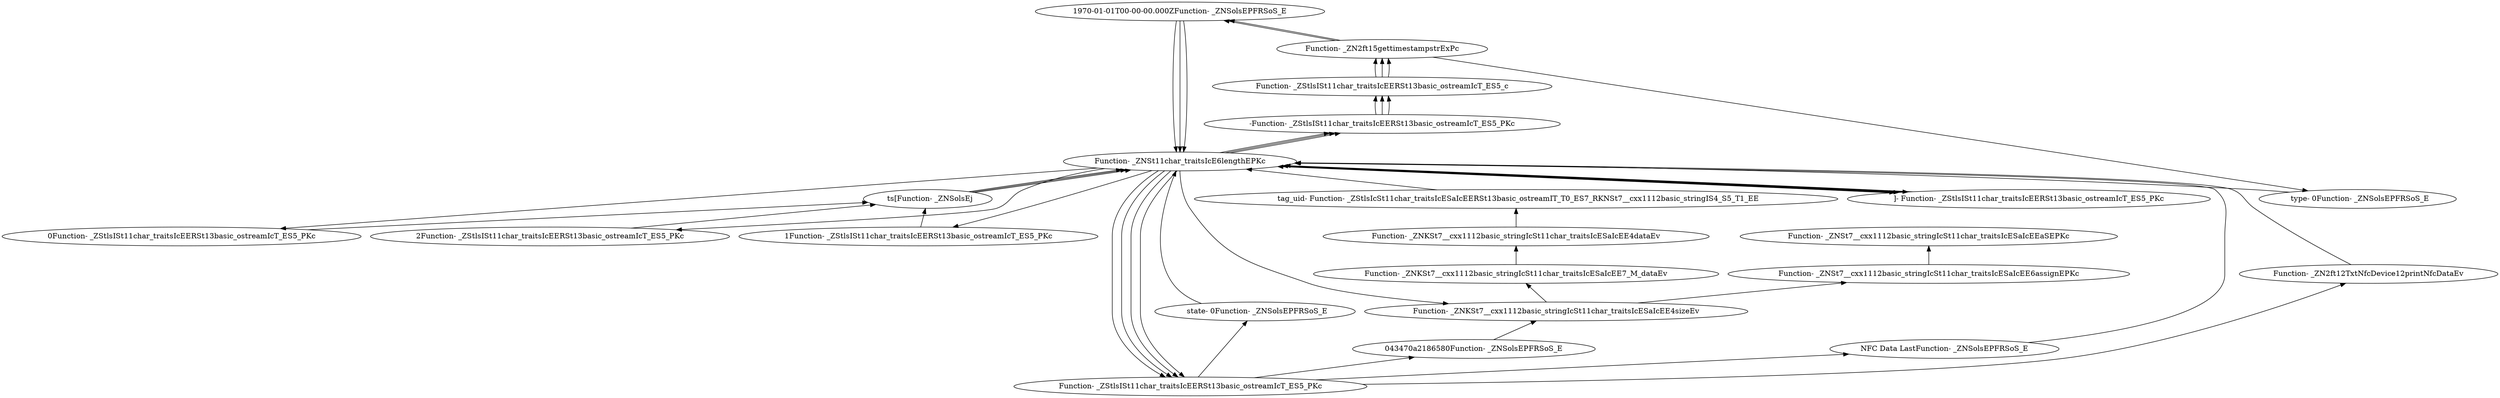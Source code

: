 digraph {
	"1970-01-01T00-00-00.000ZFunction- _ZNSolsEPFRSoS_E"
	"Function- _ZNSt11char_traitsIcE6lengthEPKc"
	"Function- _ZNSt11char_traitsIcE6lengthEPKc" -> "1970-01-01T00-00-00.000ZFunction- _ZNSolsEPFRSoS_E" [dir=back]
	"]- Function- _ZStlsISt11char_traitsIcEERSt13basic_ostreamIcT_ES5_PKc"
	"]- Function- _ZStlsISt11char_traitsIcEERSt13basic_ostreamIcT_ES5_PKc" -> "Function- _ZNSt11char_traitsIcE6lengthEPKc" [dir=back]
	"Function- _ZNSt11char_traitsIcE6lengthEPKc"
	"Function- _ZNSt11char_traitsIcE6lengthEPKc" -> "]- Function- _ZStlsISt11char_traitsIcEERSt13basic_ostreamIcT_ES5_PKc" [dir=back]
	"2Function- _ZStlsISt11char_traitsIcEERSt13basic_ostreamIcT_ES5_PKc"
	"2Function- _ZStlsISt11char_traitsIcEERSt13basic_ostreamIcT_ES5_PKc" -> "Function- _ZNSt11char_traitsIcE6lengthEPKc" [dir=back]
	"  ts[Function- _ZNSolsEj"
	"  ts[Function- _ZNSolsEj" -> "2Function- _ZStlsISt11char_traitsIcEERSt13basic_ostreamIcT_ES5_PKc" [dir=back]
	"Function- _ZNSt11char_traitsIcE6lengthEPKc"
	"Function- _ZNSt11char_traitsIcE6lengthEPKc" -> "  ts[Function- _ZNSolsEj" [dir=back]
	"-Function- _ZStlsISt11char_traitsIcEERSt13basic_ostreamIcT_ES5_PKc"
	"-Function- _ZStlsISt11char_traitsIcEERSt13basic_ostreamIcT_ES5_PKc" -> "Function- _ZNSt11char_traitsIcE6lengthEPKc" [dir=back]
	"Function- _ZStlsISt11char_traitsIcEERSt13basic_ostreamIcT_ES5_c"
	"Function- _ZStlsISt11char_traitsIcEERSt13basic_ostreamIcT_ES5_c" -> "-Function- _ZStlsISt11char_traitsIcEERSt13basic_ostreamIcT_ES5_PKc" [dir=back]
	"Function- _ZN2ft15gettimestampstrExPc"
	"Function- _ZN2ft15gettimestampstrExPc" -> "Function- _ZStlsISt11char_traitsIcEERSt13basic_ostreamIcT_ES5_c" [dir=back]
	"1970-01-01T00-00-00.000ZFunction- _ZNSolsEPFRSoS_E"
	"1970-01-01T00-00-00.000ZFunction- _ZNSolsEPFRSoS_E" -> "Function- _ZN2ft15gettimestampstrExPc" [dir=back]
	"Function- _ZNSt11char_traitsIcE6lengthEPKc"
	"Function- _ZNSt11char_traitsIcE6lengthEPKc" -> "1970-01-01T00-00-00.000ZFunction- _ZNSolsEPFRSoS_E" [dir=back]
	"]- Function- _ZStlsISt11char_traitsIcEERSt13basic_ostreamIcT_ES5_PKc"
	"]- Function- _ZStlsISt11char_traitsIcEERSt13basic_ostreamIcT_ES5_PKc" -> "Function- _ZNSt11char_traitsIcE6lengthEPKc" [dir=back]
	"Function- _ZNSt11char_traitsIcE6lengthEPKc"
	"Function- _ZNSt11char_traitsIcE6lengthEPKc" -> "]- Function- _ZStlsISt11char_traitsIcEERSt13basic_ostreamIcT_ES5_PKc" [dir=back]
	"1Function- _ZStlsISt11char_traitsIcEERSt13basic_ostreamIcT_ES5_PKc"
	"1Function- _ZStlsISt11char_traitsIcEERSt13basic_ostreamIcT_ES5_PKc" -> "Function- _ZNSt11char_traitsIcE6lengthEPKc" [dir=back]
	"  ts[Function- _ZNSolsEj"
	"  ts[Function- _ZNSolsEj" -> "1Function- _ZStlsISt11char_traitsIcEERSt13basic_ostreamIcT_ES5_PKc" [dir=back]
	"Function- _ZNSt11char_traitsIcE6lengthEPKc"
	"Function- _ZNSt11char_traitsIcE6lengthEPKc" -> "  ts[Function- _ZNSolsEj" [dir=back]
	"-Function- _ZStlsISt11char_traitsIcEERSt13basic_ostreamIcT_ES5_PKc"
	"-Function- _ZStlsISt11char_traitsIcEERSt13basic_ostreamIcT_ES5_PKc" -> "Function- _ZNSt11char_traitsIcE6lengthEPKc" [dir=back]
	"Function- _ZStlsISt11char_traitsIcEERSt13basic_ostreamIcT_ES5_c"
	"Function- _ZStlsISt11char_traitsIcEERSt13basic_ostreamIcT_ES5_c" -> "-Function- _ZStlsISt11char_traitsIcEERSt13basic_ostreamIcT_ES5_PKc" [dir=back]
	"Function- _ZN2ft15gettimestampstrExPc"
	"Function- _ZN2ft15gettimestampstrExPc" -> "Function- _ZStlsISt11char_traitsIcEERSt13basic_ostreamIcT_ES5_c" [dir=back]
	"1970-01-01T00-00-00.000ZFunction- _ZNSolsEPFRSoS_E"
	"1970-01-01T00-00-00.000ZFunction- _ZNSolsEPFRSoS_E" -> "Function- _ZN2ft15gettimestampstrExPc" [dir=back]
	"Function- _ZNSt11char_traitsIcE6lengthEPKc"
	"Function- _ZNSt11char_traitsIcE6lengthEPKc" -> "1970-01-01T00-00-00.000ZFunction- _ZNSolsEPFRSoS_E" [dir=back]
	"]- Function- _ZStlsISt11char_traitsIcEERSt13basic_ostreamIcT_ES5_PKc"
	"]- Function- _ZStlsISt11char_traitsIcEERSt13basic_ostreamIcT_ES5_PKc" -> "Function- _ZNSt11char_traitsIcE6lengthEPKc" [dir=back]
	"Function- _ZNSt11char_traitsIcE6lengthEPKc"
	"Function- _ZNSt11char_traitsIcE6lengthEPKc" -> "]- Function- _ZStlsISt11char_traitsIcEERSt13basic_ostreamIcT_ES5_PKc" [dir=back]
	"0Function- _ZStlsISt11char_traitsIcEERSt13basic_ostreamIcT_ES5_PKc"
	"0Function- _ZStlsISt11char_traitsIcEERSt13basic_ostreamIcT_ES5_PKc" -> "Function- _ZNSt11char_traitsIcE6lengthEPKc" [dir=back]
	"  ts[Function- _ZNSolsEj"
	"  ts[Function- _ZNSolsEj" -> "0Function- _ZStlsISt11char_traitsIcEERSt13basic_ostreamIcT_ES5_PKc" [dir=back]
	"Function- _ZNSt11char_traitsIcE6lengthEPKc"
	"Function- _ZNSt11char_traitsIcE6lengthEPKc" -> "  ts[Function- _ZNSolsEj" [dir=back]
	"-Function- _ZStlsISt11char_traitsIcEERSt13basic_ostreamIcT_ES5_PKc"
	"-Function- _ZStlsISt11char_traitsIcEERSt13basic_ostreamIcT_ES5_PKc" -> "Function- _ZNSt11char_traitsIcE6lengthEPKc" [dir=back]
	"Function- _ZStlsISt11char_traitsIcEERSt13basic_ostreamIcT_ES5_c"
	"Function- _ZStlsISt11char_traitsIcEERSt13basic_ostreamIcT_ES5_c" -> "-Function- _ZStlsISt11char_traitsIcEERSt13basic_ostreamIcT_ES5_PKc" [dir=back]
	"Function- _ZN2ft15gettimestampstrExPc"
	"Function- _ZN2ft15gettimestampstrExPc" -> "Function- _ZStlsISt11char_traitsIcEERSt13basic_ostreamIcT_ES5_c" [dir=back]
	"  type- 0Function- _ZNSolsEPFRSoS_E"
	"  type- 0Function- _ZNSolsEPFRSoS_E" -> "Function- _ZN2ft15gettimestampstrExPc" [dir=back]
	"Function- _ZNSt11char_traitsIcE6lengthEPKc"
	"Function- _ZNSt11char_traitsIcE6lengthEPKc" -> "  type- 0Function- _ZNSolsEPFRSoS_E" [dir=back]
	"Function- _ZStlsISt11char_traitsIcEERSt13basic_ostreamIcT_ES5_PKc"
	"Function- _ZStlsISt11char_traitsIcEERSt13basic_ostreamIcT_ES5_PKc" -> "Function- _ZNSt11char_traitsIcE6lengthEPKc" [dir=back]
	"  state- 0Function- _ZNSolsEPFRSoS_E"
	"  state- 0Function- _ZNSolsEPFRSoS_E" -> "Function- _ZStlsISt11char_traitsIcEERSt13basic_ostreamIcT_ES5_PKc" [dir=back]
	"Function- _ZNSt11char_traitsIcE6lengthEPKc"
	"Function- _ZNSt11char_traitsIcE6lengthEPKc" -> "  state- 0Function- _ZNSolsEPFRSoS_E" [dir=back]
	"Function- _ZStlsISt11char_traitsIcEERSt13basic_ostreamIcT_ES5_PKc"
	"Function- _ZStlsISt11char_traitsIcEERSt13basic_ostreamIcT_ES5_PKc" -> "Function- _ZNSt11char_traitsIcE6lengthEPKc" [dir=back]
	"043470a2186580Function- _ZNSolsEPFRSoS_E"
	"043470a2186580Function- _ZNSolsEPFRSoS_E" -> "Function- _ZStlsISt11char_traitsIcEERSt13basic_ostreamIcT_ES5_PKc" [dir=back]
	"Function- _ZNKSt7__cxx1112basic_stringIcSt11char_traitsIcESaIcEE4sizeEv"
	"Function- _ZNKSt7__cxx1112basic_stringIcSt11char_traitsIcESaIcEE4sizeEv" -> "043470a2186580Function- _ZNSolsEPFRSoS_E" [dir=back]
	"Function- _ZNKSt7__cxx1112basic_stringIcSt11char_traitsIcESaIcEE7_M_dataEv"
	"Function- _ZNKSt7__cxx1112basic_stringIcSt11char_traitsIcESaIcEE7_M_dataEv" -> "Function- _ZNKSt7__cxx1112basic_stringIcSt11char_traitsIcESaIcEE4sizeEv" [dir=back]
	"Function- _ZNKSt7__cxx1112basic_stringIcSt11char_traitsIcESaIcEE4dataEv"
	"Function- _ZNKSt7__cxx1112basic_stringIcSt11char_traitsIcESaIcEE4dataEv" -> "Function- _ZNKSt7__cxx1112basic_stringIcSt11char_traitsIcESaIcEE7_M_dataEv" [dir=back]
	"  tag_uid- Function- _ZStlsIcSt11char_traitsIcESaIcEERSt13basic_ostreamIT_T0_ES7_RKNSt7__cxx1112basic_stringIS4_S5_T1_EE"
	"  tag_uid- Function- _ZStlsIcSt11char_traitsIcESaIcEERSt13basic_ostreamIT_T0_ES7_RKNSt7__cxx1112basic_stringIS4_S5_T1_EE" -> "Function- _ZNKSt7__cxx1112basic_stringIcSt11char_traitsIcESaIcEE4dataEv" [dir=back]
	"Function- _ZNSt11char_traitsIcE6lengthEPKc"
	"Function- _ZNSt11char_traitsIcE6lengthEPKc" -> "  tag_uid- Function- _ZStlsIcSt11char_traitsIcESaIcEERSt13basic_ostreamIT_T0_ES7_RKNSt7__cxx1112basic_stringIS4_S5_T1_EE" [dir=back]
	"Function- _ZStlsISt11char_traitsIcEERSt13basic_ostreamIcT_ES5_PKc"
	"Function- _ZStlsISt11char_traitsIcEERSt13basic_ostreamIcT_ES5_PKc" -> "Function- _ZNSt11char_traitsIcE6lengthEPKc" [dir=back]
	"NFC Data LastFunction- _ZNSolsEPFRSoS_E"
	"NFC Data LastFunction- _ZNSolsEPFRSoS_E" -> "Function- _ZStlsISt11char_traitsIcEERSt13basic_ostreamIcT_ES5_PKc" [dir=back]
	"Function- _ZNSt11char_traitsIcE6lengthEPKc"
	"Function- _ZNSt11char_traitsIcE6lengthEPKc" -> "NFC Data LastFunction- _ZNSolsEPFRSoS_E" [dir=back]
	"Function- _ZStlsISt11char_traitsIcEERSt13basic_ostreamIcT_ES5_PKc"
	"Function- _ZStlsISt11char_traitsIcEERSt13basic_ostreamIcT_ES5_PKc" -> "Function- _ZNSt11char_traitsIcE6lengthEPKc" [dir=back]
	"Function- _ZN2ft12TxtNfcDevice12printNfcDataEv"
	"Function- _ZN2ft12TxtNfcDevice12printNfcDataEv" -> "Function- _ZStlsISt11char_traitsIcEERSt13basic_ostreamIcT_ES5_PKc" [dir=back]
	"Function- _ZNSt11char_traitsIcE6lengthEPKc"
	"Function- _ZNSt11char_traitsIcE6lengthEPKc" -> "Function- _ZN2ft12TxtNfcDevice12printNfcDataEv" [dir=back]
	"Function- _ZNKSt7__cxx1112basic_stringIcSt11char_traitsIcESaIcEE4sizeEv"
	"Function- _ZNKSt7__cxx1112basic_stringIcSt11char_traitsIcESaIcEE4sizeEv" -> "Function- _ZNSt11char_traitsIcE6lengthEPKc" [dir=back]
	"Function- _ZNSt7__cxx1112basic_stringIcSt11char_traitsIcESaIcEE6assignEPKc"
	"Function- _ZNSt7__cxx1112basic_stringIcSt11char_traitsIcESaIcEE6assignEPKc" -> "Function- _ZNKSt7__cxx1112basic_stringIcSt11char_traitsIcESaIcEE4sizeEv" [dir=back]
	"Function- _ZNSt7__cxx1112basic_stringIcSt11char_traitsIcESaIcEEaSEPKc"
	"Function- _ZNSt7__cxx1112basic_stringIcSt11char_traitsIcESaIcEEaSEPKc" -> "Function- _ZNSt7__cxx1112basic_stringIcSt11char_traitsIcESaIcEE6assignEPKc" [dir=back]
}
